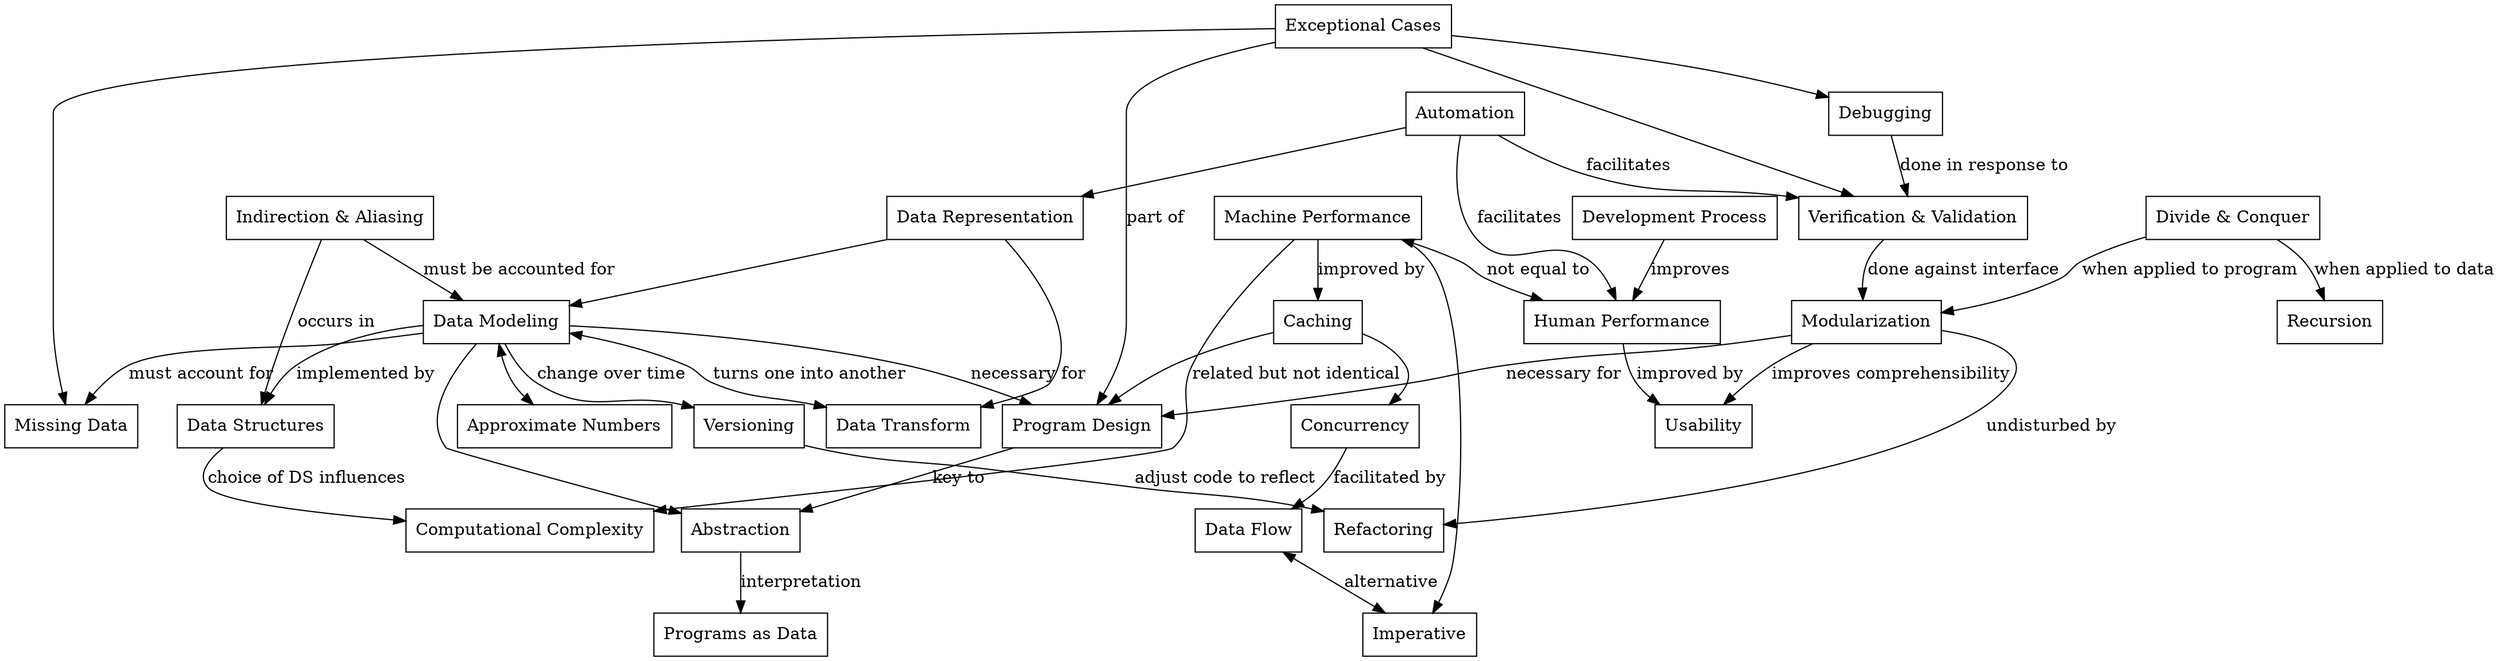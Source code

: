 digraph G {
node [shape = rectangle]
"Data Modeling" -> "Data Transform" [label="turns one into another",dir="both"];
"Data Modeling" -> "Missing Data" [label="must account for"];
"Data Modeling" -> "Versioning" [label="change over time"];
"Data Modeling" -> "Data Structures" [label="implemented by"];
"Data Modeling" -> "Approximate Numbers" [dir="both"];
"Data Modeling" -> "Program Design" [label="necessary for"];
"Data Modeling" -> "Abstraction" [];
"Data Representation" -> "Data Transform" [];
"Data Representation" -> "Data Modeling" [];
"Data Structures" -> "Computational Complexity" [label="choice of DS influences"];
"Versioning" -> "Refactoring" [label="adjust code to reflect"];
"Abstraction" -> "Programs as Data" [label="interpretation"];
"Program Design" -> "Abstraction" [label="key to"];
"Modularization" -> "Program Design" [label="necessary for"];
"Modularization" -> "Refactoring" [label="undisturbed by"];
"Modularization" -> "Usability" [label="improves comprehensibility"];
"Verification & Validation" -> "Modularization" [label="done against interface"];
"Exceptional Cases" -> "Program Design" [label="part of"];
"Exceptional Cases" -> "Debugging" [];
"Exceptional Cases" -> "Verification & Validation" [];
"Exceptional Cases" -> "Missing Data" [];
"Divide & Conquer" -> "Modularization" [label="when applied to program"];
"Divide & Conquer" -> "Recursion" [label="when applied to data"];
"Indirection & Aliasing" -> "Data Structures" [label="occurs in"];
"Indirection & Aliasing" -> "Data Modeling" [label="must be accounted for"];
"Caching" -> "Concurrency" [];
"Caching" -> "Program Design" [];
"Debugging" -> "Verification & Validation" [label="done in response to"];
"Automation" -> "Verification & Validation" [label="facilitates"];
"Automation" -> "Human Performance" [label="facilitates"];
"Automation" -> "Data Representation" [];
"Machine Performance" -> "Human Performance" [label="not equal to",dir="both"];
"Machine Performance" -> "Caching" [label="improved by"];
"Machine Performance" -> "Imperative" [];
"Machine Performance" -> "Computational Complexity" [label="related but not identical"];
"Data Flow" -> "Imperative" [label="alternative",dir="both"];
"Concurrency" -> "Data Flow" [label="facilitated by"];
"Development Process" -> "Human Performance" [label="improves"];
"Human Performance" -> "Usability" [label="improved by"];
}
